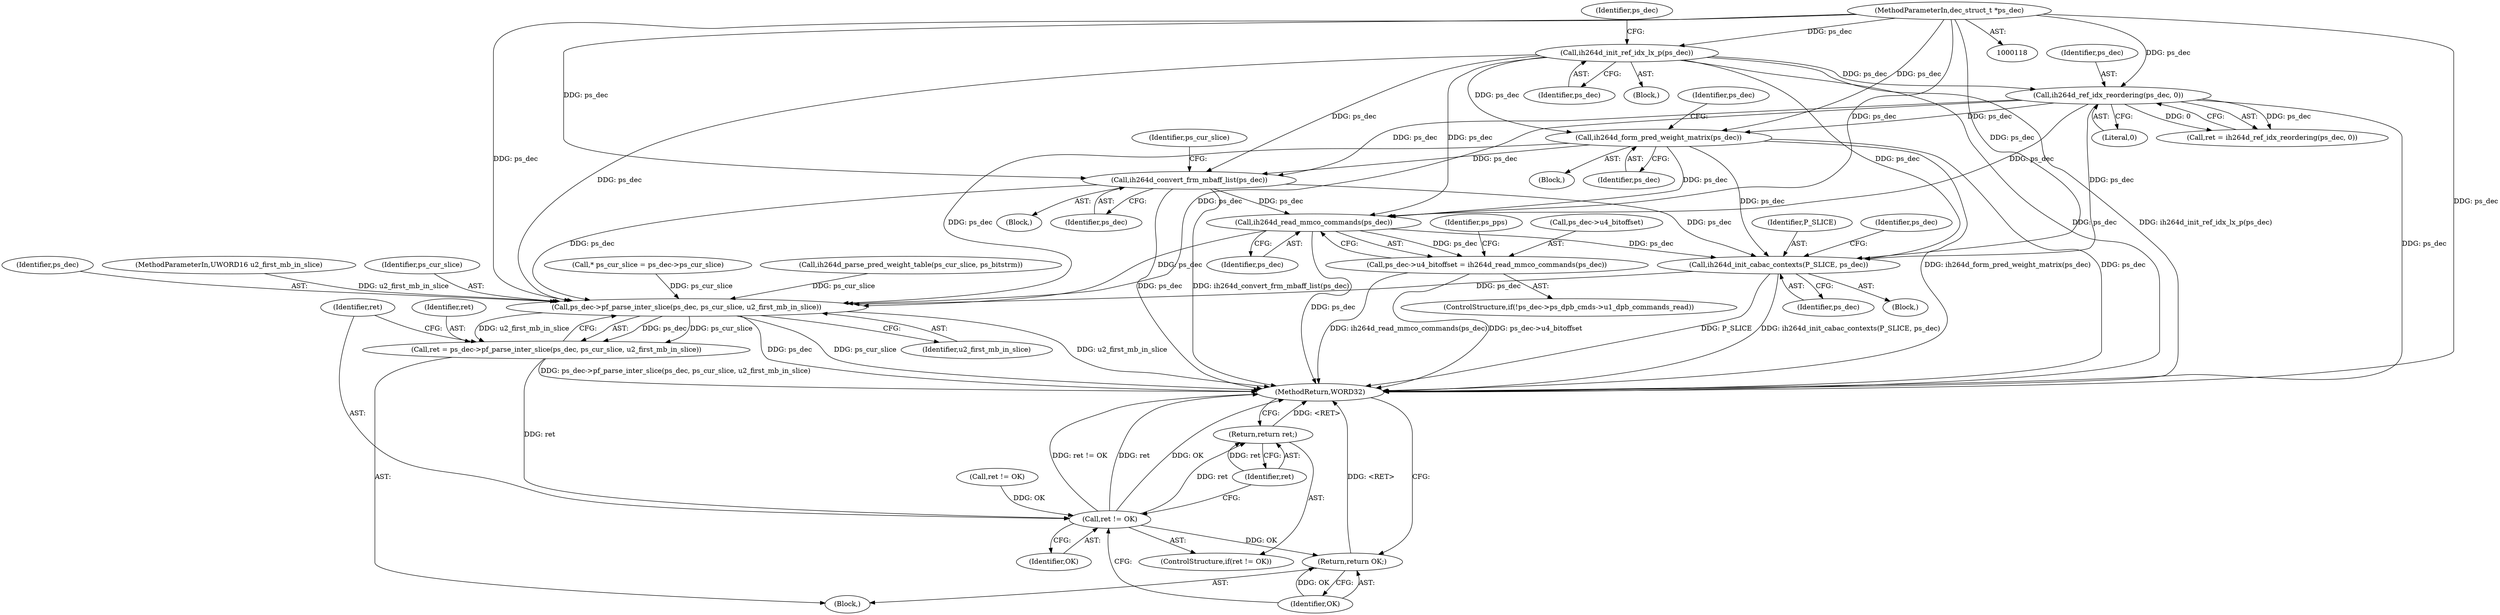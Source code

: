 digraph "0_Android_943323f1d9d3dd5c2634deb26cbe72343ca6b3db_2@API" {
"1000731" [label="(Call,ih264d_read_mmco_commands(ps_dec))"];
"1000382" [label="(Call,ih264d_ref_idx_reordering(ps_dec, 0))"];
"1000339" [label="(Call,ih264d_init_ref_idx_lx_p(ps_dec))"];
"1000119" [label="(MethodParameterIn,dec_struct_t *ps_dec)"];
"1000711" [label="(Call,ih264d_convert_frm_mbaff_list(ps_dec))"];
"1000668" [label="(Call,ih264d_form_pred_weight_matrix(ps_dec))"];
"1000727" [label="(Call,ps_dec->u4_bitoffset = ih264d_read_mmco_commands(ps_dec))"];
"1000949" [label="(Call,ih264d_init_cabac_contexts(P_SLICE, ps_dec))"];
"1001013" [label="(Call,ps_dec->pf_parse_inter_slice(ps_dec, ps_cur_slice, u2_first_mb_in_slice))"];
"1001011" [label="(Call,ret = ps_dec->pf_parse_inter_slice(ps_dec, ps_cur_slice, u2_first_mb_in_slice))"];
"1001018" [label="(Call,ret != OK)"];
"1001021" [label="(Return,return ret;)"];
"1001023" [label="(Return,return OK;)"];
"1000659" [label="(Call,ih264d_parse_pred_weight_table(ps_cur_slice, ps_bitstrm))"];
"1000732" [label="(Identifier,ps_dec)"];
"1000720" [label="(ControlStructure,if(!ps_dec->ps_dpb_cmds->u1_dpb_commands_read))"];
"1000951" [label="(Identifier,ps_dec)"];
"1001021" [label="(Return,return ret;)"];
"1000711" [label="(Call,ih264d_convert_frm_mbaff_list(ps_dec))"];
"1001017" [label="(ControlStructure,if(ret != OK))"];
"1001019" [label="(Identifier,ret)"];
"1000340" [label="(Identifier,ps_dec)"];
"1001025" [label="(MethodReturn,WORD32)"];
"1001024" [label="(Identifier,OK)"];
"1000344" [label="(Identifier,ps_dec)"];
"1000656" [label="(Block,)"];
"1000119" [label="(MethodParameterIn,dec_struct_t *ps_dec)"];
"1001013" [label="(Call,ps_dec->pf_parse_inter_slice(ps_dec, ps_cur_slice, u2_first_mb_in_slice))"];
"1000710" [label="(Block,)"];
"1000668" [label="(Call,ih264d_form_pred_weight_matrix(ps_dec))"];
"1001016" [label="(Identifier,u2_first_mb_in_slice)"];
"1000712" [label="(Identifier,ps_dec)"];
"1000716" [label="(Identifier,ps_cur_slice)"];
"1000338" [label="(Block,)"];
"1001011" [label="(Call,ret = ps_dec->pf_parse_inter_slice(ps_dec, ps_cur_slice, u2_first_mb_in_slice))"];
"1000950" [label="(Identifier,P_SLICE)"];
"1001014" [label="(Identifier,ps_dec)"];
"1000936" [label="(Block,)"];
"1000727" [label="(Call,ps_dec->u4_bitoffset = ih264d_read_mmco_commands(ps_dec))"];
"1000120" [label="(MethodParameterIn,UWORD16 u2_first_mb_in_slice)"];
"1001023" [label="(Return,return OK;)"];
"1000383" [label="(Identifier,ps_dec)"];
"1000663" [label="(Call,ret != OK)"];
"1001022" [label="(Identifier,ret)"];
"1001015" [label="(Identifier,ps_cur_slice)"];
"1000382" [label="(Call,ih264d_ref_idx_reordering(ps_dec, 0))"];
"1000949" [label="(Call,ih264d_init_cabac_contexts(P_SLICE, ps_dec))"];
"1000669" [label="(Identifier,ps_dec)"];
"1000672" [label="(Identifier,ps_dec)"];
"1000744" [label="(Identifier,ps_pps)"];
"1000121" [label="(Block,)"];
"1000129" [label="(Call,* ps_cur_slice = ps_dec->ps_cur_slice)"];
"1000731" [label="(Call,ih264d_read_mmco_commands(ps_dec))"];
"1001020" [label="(Identifier,OK)"];
"1000728" [label="(Call,ps_dec->u4_bitoffset)"];
"1000380" [label="(Call,ret = ih264d_ref_idx_reordering(ps_dec, 0))"];
"1000955" [label="(Identifier,ps_dec)"];
"1001018" [label="(Call,ret != OK)"];
"1000384" [label="(Literal,0)"];
"1001012" [label="(Identifier,ret)"];
"1000339" [label="(Call,ih264d_init_ref_idx_lx_p(ps_dec))"];
"1000731" -> "1000727"  [label="AST: "];
"1000731" -> "1000732"  [label="CFG: "];
"1000732" -> "1000731"  [label="AST: "];
"1000727" -> "1000731"  [label="CFG: "];
"1000731" -> "1001025"  [label="DDG: ps_dec"];
"1000731" -> "1000727"  [label="DDG: ps_dec"];
"1000382" -> "1000731"  [label="DDG: ps_dec"];
"1000711" -> "1000731"  [label="DDG: ps_dec"];
"1000339" -> "1000731"  [label="DDG: ps_dec"];
"1000668" -> "1000731"  [label="DDG: ps_dec"];
"1000119" -> "1000731"  [label="DDG: ps_dec"];
"1000731" -> "1000949"  [label="DDG: ps_dec"];
"1000731" -> "1001013"  [label="DDG: ps_dec"];
"1000382" -> "1000380"  [label="AST: "];
"1000382" -> "1000384"  [label="CFG: "];
"1000383" -> "1000382"  [label="AST: "];
"1000384" -> "1000382"  [label="AST: "];
"1000380" -> "1000382"  [label="CFG: "];
"1000382" -> "1001025"  [label="DDG: ps_dec"];
"1000382" -> "1000380"  [label="DDG: ps_dec"];
"1000382" -> "1000380"  [label="DDG: 0"];
"1000339" -> "1000382"  [label="DDG: ps_dec"];
"1000119" -> "1000382"  [label="DDG: ps_dec"];
"1000382" -> "1000668"  [label="DDG: ps_dec"];
"1000382" -> "1000711"  [label="DDG: ps_dec"];
"1000382" -> "1000949"  [label="DDG: ps_dec"];
"1000382" -> "1001013"  [label="DDG: ps_dec"];
"1000339" -> "1000338"  [label="AST: "];
"1000339" -> "1000340"  [label="CFG: "];
"1000340" -> "1000339"  [label="AST: "];
"1000344" -> "1000339"  [label="CFG: "];
"1000339" -> "1001025"  [label="DDG: ih264d_init_ref_idx_lx_p(ps_dec)"];
"1000339" -> "1001025"  [label="DDG: ps_dec"];
"1000119" -> "1000339"  [label="DDG: ps_dec"];
"1000339" -> "1000668"  [label="DDG: ps_dec"];
"1000339" -> "1000711"  [label="DDG: ps_dec"];
"1000339" -> "1000949"  [label="DDG: ps_dec"];
"1000339" -> "1001013"  [label="DDG: ps_dec"];
"1000119" -> "1000118"  [label="AST: "];
"1000119" -> "1001025"  [label="DDG: ps_dec"];
"1000119" -> "1000668"  [label="DDG: ps_dec"];
"1000119" -> "1000711"  [label="DDG: ps_dec"];
"1000119" -> "1000949"  [label="DDG: ps_dec"];
"1000119" -> "1001013"  [label="DDG: ps_dec"];
"1000711" -> "1000710"  [label="AST: "];
"1000711" -> "1000712"  [label="CFG: "];
"1000712" -> "1000711"  [label="AST: "];
"1000716" -> "1000711"  [label="CFG: "];
"1000711" -> "1001025"  [label="DDG: ih264d_convert_frm_mbaff_list(ps_dec)"];
"1000711" -> "1001025"  [label="DDG: ps_dec"];
"1000668" -> "1000711"  [label="DDG: ps_dec"];
"1000711" -> "1000949"  [label="DDG: ps_dec"];
"1000711" -> "1001013"  [label="DDG: ps_dec"];
"1000668" -> "1000656"  [label="AST: "];
"1000668" -> "1000669"  [label="CFG: "];
"1000669" -> "1000668"  [label="AST: "];
"1000672" -> "1000668"  [label="CFG: "];
"1000668" -> "1001025"  [label="DDG: ih264d_form_pred_weight_matrix(ps_dec)"];
"1000668" -> "1001025"  [label="DDG: ps_dec"];
"1000668" -> "1000949"  [label="DDG: ps_dec"];
"1000668" -> "1001013"  [label="DDG: ps_dec"];
"1000727" -> "1000720"  [label="AST: "];
"1000728" -> "1000727"  [label="AST: "];
"1000744" -> "1000727"  [label="CFG: "];
"1000727" -> "1001025"  [label="DDG: ih264d_read_mmco_commands(ps_dec)"];
"1000727" -> "1001025"  [label="DDG: ps_dec->u4_bitoffset"];
"1000949" -> "1000936"  [label="AST: "];
"1000949" -> "1000951"  [label="CFG: "];
"1000950" -> "1000949"  [label="AST: "];
"1000951" -> "1000949"  [label="AST: "];
"1000955" -> "1000949"  [label="CFG: "];
"1000949" -> "1001025"  [label="DDG: P_SLICE"];
"1000949" -> "1001025"  [label="DDG: ih264d_init_cabac_contexts(P_SLICE, ps_dec)"];
"1000949" -> "1001013"  [label="DDG: ps_dec"];
"1001013" -> "1001011"  [label="AST: "];
"1001013" -> "1001016"  [label="CFG: "];
"1001014" -> "1001013"  [label="AST: "];
"1001015" -> "1001013"  [label="AST: "];
"1001016" -> "1001013"  [label="AST: "];
"1001011" -> "1001013"  [label="CFG: "];
"1001013" -> "1001025"  [label="DDG: ps_cur_slice"];
"1001013" -> "1001025"  [label="DDG: u2_first_mb_in_slice"];
"1001013" -> "1001025"  [label="DDG: ps_dec"];
"1001013" -> "1001011"  [label="DDG: ps_dec"];
"1001013" -> "1001011"  [label="DDG: ps_cur_slice"];
"1001013" -> "1001011"  [label="DDG: u2_first_mb_in_slice"];
"1000129" -> "1001013"  [label="DDG: ps_cur_slice"];
"1000659" -> "1001013"  [label="DDG: ps_cur_slice"];
"1000120" -> "1001013"  [label="DDG: u2_first_mb_in_slice"];
"1001011" -> "1000121"  [label="AST: "];
"1001012" -> "1001011"  [label="AST: "];
"1001019" -> "1001011"  [label="CFG: "];
"1001011" -> "1001025"  [label="DDG: ps_dec->pf_parse_inter_slice(ps_dec, ps_cur_slice, u2_first_mb_in_slice)"];
"1001011" -> "1001018"  [label="DDG: ret"];
"1001018" -> "1001017"  [label="AST: "];
"1001018" -> "1001020"  [label="CFG: "];
"1001019" -> "1001018"  [label="AST: "];
"1001020" -> "1001018"  [label="AST: "];
"1001022" -> "1001018"  [label="CFG: "];
"1001024" -> "1001018"  [label="CFG: "];
"1001018" -> "1001025"  [label="DDG: ret != OK"];
"1001018" -> "1001025"  [label="DDG: ret"];
"1001018" -> "1001025"  [label="DDG: OK"];
"1000663" -> "1001018"  [label="DDG: OK"];
"1001018" -> "1001021"  [label="DDG: ret"];
"1001018" -> "1001023"  [label="DDG: OK"];
"1001021" -> "1001017"  [label="AST: "];
"1001021" -> "1001022"  [label="CFG: "];
"1001022" -> "1001021"  [label="AST: "];
"1001025" -> "1001021"  [label="CFG: "];
"1001021" -> "1001025"  [label="DDG: <RET>"];
"1001022" -> "1001021"  [label="DDG: ret"];
"1001023" -> "1000121"  [label="AST: "];
"1001023" -> "1001024"  [label="CFG: "];
"1001024" -> "1001023"  [label="AST: "];
"1001025" -> "1001023"  [label="CFG: "];
"1001023" -> "1001025"  [label="DDG: <RET>"];
"1001024" -> "1001023"  [label="DDG: OK"];
}
